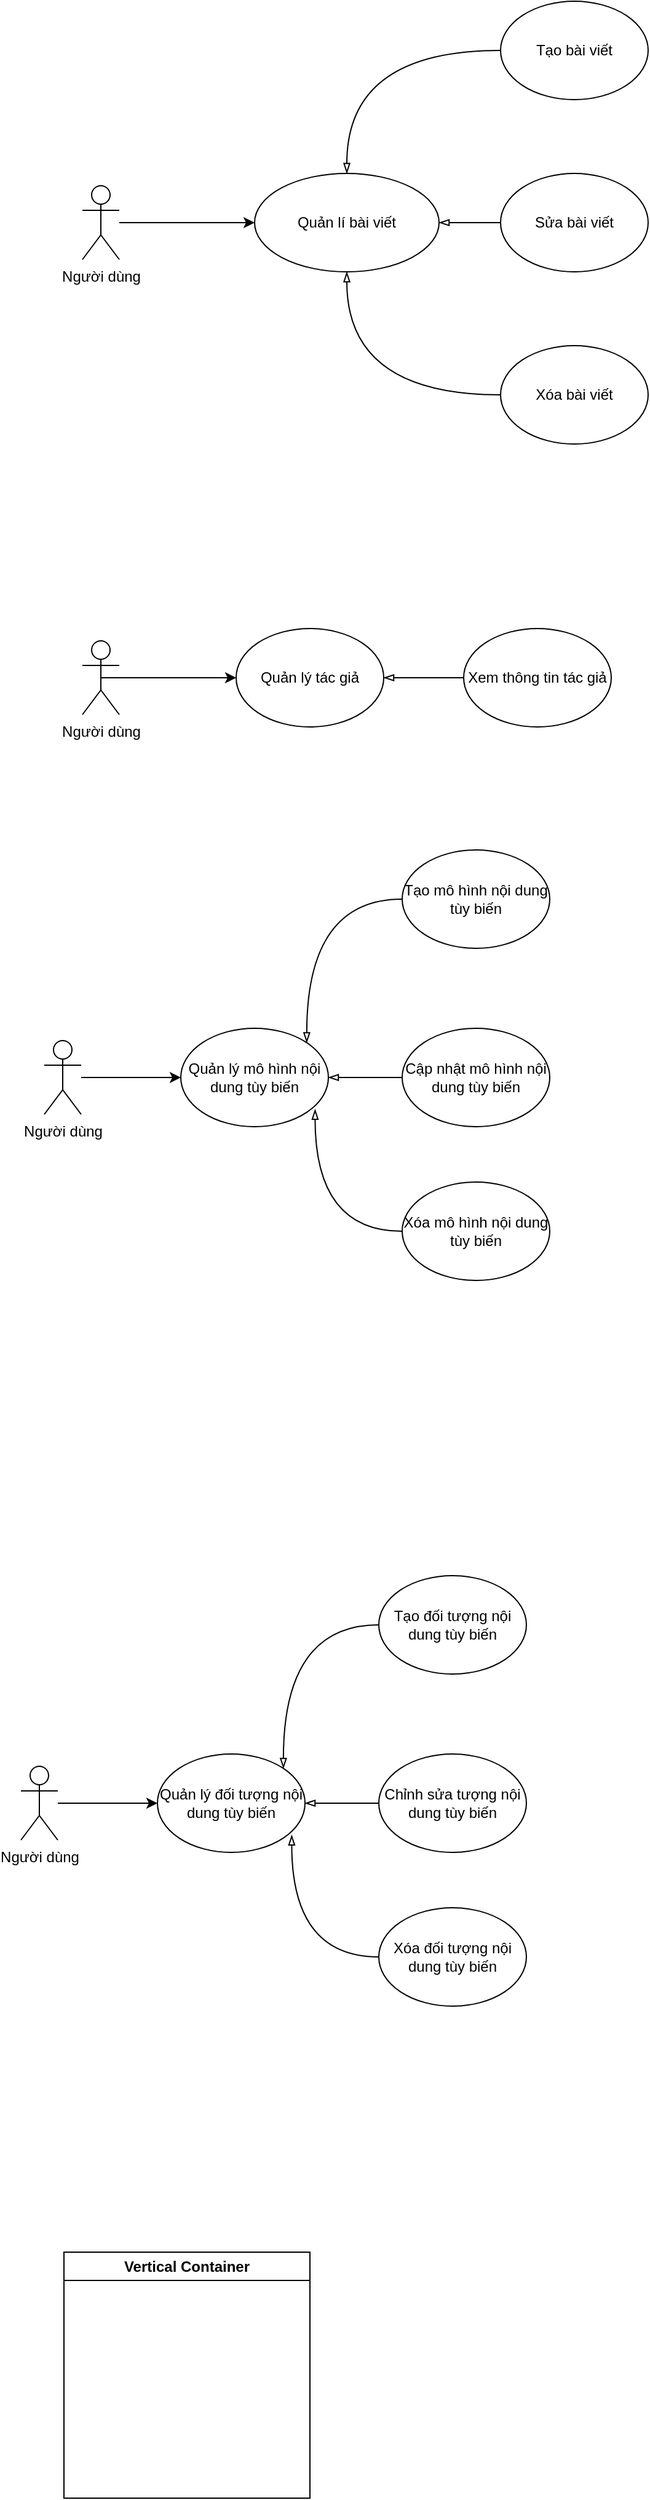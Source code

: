 <mxfile version="21.3.2" type="github">
  <diagram name="Page-1" id="2YBvvXClWsGukQMizWep">
    <mxGraphModel dx="1050" dy="590" grid="1" gridSize="10" guides="1" tooltips="1" connect="1" arrows="1" fold="1" page="1" pageScale="1" pageWidth="850" pageHeight="1100" math="0" shadow="0">
      <root>
        <mxCell id="0" />
        <mxCell id="1" parent="0" />
        <mxCell id="zPNDcWiPkaIgr_k1AdH4-6" style="edgeStyle=orthogonalEdgeStyle;orthogonalLoop=1;jettySize=auto;html=1;curved=1;" parent="1" source="zPNDcWiPkaIgr_k1AdH4-2" edge="1">
          <mxGeometry relative="1" as="geometry">
            <mxPoint x="380" y="230" as="targetPoint" />
          </mxGeometry>
        </mxCell>
        <mxCell id="zPNDcWiPkaIgr_k1AdH4-2" value="Người dùng" style="shape=umlActor;verticalLabelPosition=bottom;verticalAlign=top;html=1;" parent="1" vertex="1">
          <mxGeometry x="240" y="200" width="30" height="60" as="geometry" />
        </mxCell>
        <mxCell id="zPNDcWiPkaIgr_k1AdH4-5" value="Quản lí bài viết" style="ellipse;whiteSpace=wrap;html=1;" parent="1" vertex="1">
          <mxGeometry x="380" y="190" width="150" height="80" as="geometry" />
        </mxCell>
        <mxCell id="zPNDcWiPkaIgr_k1AdH4-8" style="edgeStyle=orthogonalEdgeStyle;orthogonalLoop=1;jettySize=auto;html=1;endArrow=blockThin;endFill=0;curved=1;" parent="1" source="zPNDcWiPkaIgr_k1AdH4-7" target="zPNDcWiPkaIgr_k1AdH4-5" edge="1">
          <mxGeometry relative="1" as="geometry" />
        </mxCell>
        <mxCell id="zPNDcWiPkaIgr_k1AdH4-7" value="Tạo bài viết" style="ellipse;whiteSpace=wrap;html=1;" parent="1" vertex="1">
          <mxGeometry x="580" y="50" width="120" height="80" as="geometry" />
        </mxCell>
        <mxCell id="zPNDcWiPkaIgr_k1AdH4-12" style="edgeStyle=orthogonalEdgeStyle;orthogonalLoop=1;jettySize=auto;html=1;entryX=1;entryY=0.5;entryDx=0;entryDy=0;endArrow=blockThin;endFill=0;curved=1;" parent="1" source="zPNDcWiPkaIgr_k1AdH4-11" target="zPNDcWiPkaIgr_k1AdH4-5" edge="1">
          <mxGeometry relative="1" as="geometry" />
        </mxCell>
        <mxCell id="zPNDcWiPkaIgr_k1AdH4-11" value="Sửa bài viết" style="ellipse;whiteSpace=wrap;html=1;" parent="1" vertex="1">
          <mxGeometry x="580" y="190" width="120" height="80" as="geometry" />
        </mxCell>
        <mxCell id="zPNDcWiPkaIgr_k1AdH4-15" style="edgeStyle=orthogonalEdgeStyle;orthogonalLoop=1;jettySize=auto;html=1;exitX=0;exitY=0.5;exitDx=0;exitDy=0;endArrow=blockThin;endFill=0;curved=1;" parent="1" source="zPNDcWiPkaIgr_k1AdH4-14" target="zPNDcWiPkaIgr_k1AdH4-5" edge="1">
          <mxGeometry relative="1" as="geometry" />
        </mxCell>
        <mxCell id="zPNDcWiPkaIgr_k1AdH4-14" value="Xóa bài viết" style="ellipse;whiteSpace=wrap;html=1;" parent="1" vertex="1">
          <mxGeometry x="580" y="330" width="120" height="80" as="geometry" />
        </mxCell>
        <mxCell id="zPNDcWiPkaIgr_k1AdH4-21" style="edgeStyle=orthogonalEdgeStyle;rounded=0;orthogonalLoop=1;jettySize=auto;html=1;exitX=0.5;exitY=0.5;exitDx=0;exitDy=0;exitPerimeter=0;" parent="1" source="zPNDcWiPkaIgr_k1AdH4-16" target="zPNDcWiPkaIgr_k1AdH4-17" edge="1">
          <mxGeometry relative="1" as="geometry" />
        </mxCell>
        <mxCell id="zPNDcWiPkaIgr_k1AdH4-16" value="Người dùng" style="shape=umlActor;verticalLabelPosition=bottom;verticalAlign=top;html=1;" parent="1" vertex="1">
          <mxGeometry x="240" y="570" width="30" height="60" as="geometry" />
        </mxCell>
        <mxCell id="zPNDcWiPkaIgr_k1AdH4-17" value="Quản lý tác giả" style="ellipse;whiteSpace=wrap;html=1;" parent="1" vertex="1">
          <mxGeometry x="365" y="560" width="120" height="80" as="geometry" />
        </mxCell>
        <mxCell id="zPNDcWiPkaIgr_k1AdH4-19" style="edgeStyle=orthogonalEdgeStyle;rounded=0;orthogonalLoop=1;jettySize=auto;html=1;entryX=1;entryY=0.5;entryDx=0;entryDy=0;endArrow=blockThin;endFill=0;" parent="1" source="zPNDcWiPkaIgr_k1AdH4-18" target="zPNDcWiPkaIgr_k1AdH4-17" edge="1">
          <mxGeometry relative="1" as="geometry" />
        </mxCell>
        <mxCell id="zPNDcWiPkaIgr_k1AdH4-18" value="Xem thông tin tác giả" style="ellipse;whiteSpace=wrap;html=1;" parent="1" vertex="1">
          <mxGeometry x="550" y="560" width="120" height="80" as="geometry" />
        </mxCell>
        <mxCell id="6Dj6uF5iJG1iBSS1ynmF-10" style="edgeStyle=orthogonalEdgeStyle;rounded=0;orthogonalLoop=1;jettySize=auto;html=1;entryX=0;entryY=0.5;entryDx=0;entryDy=0;" edge="1" parent="1" source="zPNDcWiPkaIgr_k1AdH4-22" target="zPNDcWiPkaIgr_k1AdH4-23">
          <mxGeometry relative="1" as="geometry" />
        </mxCell>
        <mxCell id="zPNDcWiPkaIgr_k1AdH4-22" value="Người dùng" style="shape=umlActor;verticalLabelPosition=bottom;verticalAlign=top;html=1;" parent="1" vertex="1">
          <mxGeometry x="209" y="895" width="30" height="60" as="geometry" />
        </mxCell>
        <mxCell id="zPNDcWiPkaIgr_k1AdH4-23" value="Quản lý mô hình nội dung tùy biến" style="ellipse;whiteSpace=wrap;html=1;" parent="1" vertex="1">
          <mxGeometry x="320" y="885" width="120" height="80" as="geometry" />
        </mxCell>
        <mxCell id="6Dj6uF5iJG1iBSS1ynmF-8" style="edgeStyle=orthogonalEdgeStyle;orthogonalLoop=1;jettySize=auto;html=1;exitX=0;exitY=0.5;exitDx=0;exitDy=0;entryX=1;entryY=0;entryDx=0;entryDy=0;endArrow=blockThin;endFill=0;curved=1;" edge="1" parent="1" source="zPNDcWiPkaIgr_k1AdH4-26" target="zPNDcWiPkaIgr_k1AdH4-23">
          <mxGeometry relative="1" as="geometry" />
        </mxCell>
        <mxCell id="zPNDcWiPkaIgr_k1AdH4-26" value="Tạo mô hình nội dung tùy biến" style="ellipse;whiteSpace=wrap;html=1;" parent="1" vertex="1">
          <mxGeometry x="500" y="740" width="120" height="80" as="geometry" />
        </mxCell>
        <mxCell id="6Dj6uF5iJG1iBSS1ynmF-9" style="edgeStyle=orthogonalEdgeStyle;orthogonalLoop=1;jettySize=auto;html=1;entryX=1;entryY=0.5;entryDx=0;entryDy=0;endArrow=blockThin;endFill=0;curved=1;" edge="1" parent="1" source="zPNDcWiPkaIgr_k1AdH4-31" target="zPNDcWiPkaIgr_k1AdH4-23">
          <mxGeometry relative="1" as="geometry" />
        </mxCell>
        <mxCell id="zPNDcWiPkaIgr_k1AdH4-31" value="Cập nhật mô hình nội dung tùy biến" style="ellipse;whiteSpace=wrap;html=1;" parent="1" vertex="1">
          <mxGeometry x="500" y="885" width="120" height="80" as="geometry" />
        </mxCell>
        <mxCell id="6Dj6uF5iJG1iBSS1ynmF-6" style="edgeStyle=orthogonalEdgeStyle;orthogonalLoop=1;jettySize=auto;html=1;entryX=0.91;entryY=0.823;entryDx=0;entryDy=0;entryPerimeter=0;endArrow=blockThin;endFill=0;curved=1;" edge="1" parent="1" source="6Dj6uF5iJG1iBSS1ynmF-1" target="zPNDcWiPkaIgr_k1AdH4-23">
          <mxGeometry relative="1" as="geometry" />
        </mxCell>
        <mxCell id="6Dj6uF5iJG1iBSS1ynmF-1" value="Xóa mô hình nội dung tùy biến" style="ellipse;whiteSpace=wrap;html=1;" vertex="1" parent="1">
          <mxGeometry x="500" y="1010" width="120" height="80" as="geometry" />
        </mxCell>
        <mxCell id="6Dj6uF5iJG1iBSS1ynmF-11" value="Vertical Container" style="swimlane;whiteSpace=wrap;html=1;" vertex="1" parent="1">
          <mxGeometry x="225" y="1880" width="200" height="200" as="geometry" />
        </mxCell>
        <mxCell id="6Dj6uF5iJG1iBSS1ynmF-13" style="edgeStyle=orthogonalEdgeStyle;rounded=0;orthogonalLoop=1;jettySize=auto;html=1;entryX=0;entryY=0.5;entryDx=0;entryDy=0;" edge="1" source="6Dj6uF5iJG1iBSS1ynmF-14" target="6Dj6uF5iJG1iBSS1ynmF-15" parent="1">
          <mxGeometry relative="1" as="geometry" />
        </mxCell>
        <mxCell id="6Dj6uF5iJG1iBSS1ynmF-14" value="Người dùng" style="shape=umlActor;verticalLabelPosition=bottom;verticalAlign=top;html=1;" vertex="1" parent="1">
          <mxGeometry x="190" y="1485" width="30" height="60" as="geometry" />
        </mxCell>
        <mxCell id="6Dj6uF5iJG1iBSS1ynmF-15" value="Quản lý đối tượng nội dung tùy biến" style="ellipse;whiteSpace=wrap;html=1;" vertex="1" parent="1">
          <mxGeometry x="301" y="1475" width="120" height="80" as="geometry" />
        </mxCell>
        <mxCell id="6Dj6uF5iJG1iBSS1ynmF-16" style="edgeStyle=orthogonalEdgeStyle;orthogonalLoop=1;jettySize=auto;html=1;exitX=0;exitY=0.5;exitDx=0;exitDy=0;entryX=1;entryY=0;entryDx=0;entryDy=0;endArrow=blockThin;endFill=0;curved=1;" edge="1" source="6Dj6uF5iJG1iBSS1ynmF-17" target="6Dj6uF5iJG1iBSS1ynmF-15" parent="1">
          <mxGeometry relative="1" as="geometry" />
        </mxCell>
        <mxCell id="6Dj6uF5iJG1iBSS1ynmF-17" value="Tạo đối tượng nội dung tùy biến" style="ellipse;whiteSpace=wrap;html=1;" vertex="1" parent="1">
          <mxGeometry x="481" y="1330" width="120" height="80" as="geometry" />
        </mxCell>
        <mxCell id="6Dj6uF5iJG1iBSS1ynmF-18" style="edgeStyle=orthogonalEdgeStyle;orthogonalLoop=1;jettySize=auto;html=1;entryX=1;entryY=0.5;entryDx=0;entryDy=0;endArrow=blockThin;endFill=0;curved=1;" edge="1" source="6Dj6uF5iJG1iBSS1ynmF-19" target="6Dj6uF5iJG1iBSS1ynmF-15" parent="1">
          <mxGeometry relative="1" as="geometry" />
        </mxCell>
        <mxCell id="6Dj6uF5iJG1iBSS1ynmF-19" value="Chỉnh sửa tượng nội dung tùy biến" style="ellipse;whiteSpace=wrap;html=1;" vertex="1" parent="1">
          <mxGeometry x="481" y="1475" width="120" height="80" as="geometry" />
        </mxCell>
        <mxCell id="6Dj6uF5iJG1iBSS1ynmF-20" style="edgeStyle=orthogonalEdgeStyle;orthogonalLoop=1;jettySize=auto;html=1;entryX=0.91;entryY=0.823;entryDx=0;entryDy=0;entryPerimeter=0;endArrow=blockThin;endFill=0;curved=1;" edge="1" source="6Dj6uF5iJG1iBSS1ynmF-21" target="6Dj6uF5iJG1iBSS1ynmF-15" parent="1">
          <mxGeometry relative="1" as="geometry" />
        </mxCell>
        <mxCell id="6Dj6uF5iJG1iBSS1ynmF-21" value="Xóa đối tượng nội dung tùy biến" style="ellipse;whiteSpace=wrap;html=1;" vertex="1" parent="1">
          <mxGeometry x="481" y="1600" width="120" height="80" as="geometry" />
        </mxCell>
      </root>
    </mxGraphModel>
  </diagram>
</mxfile>
